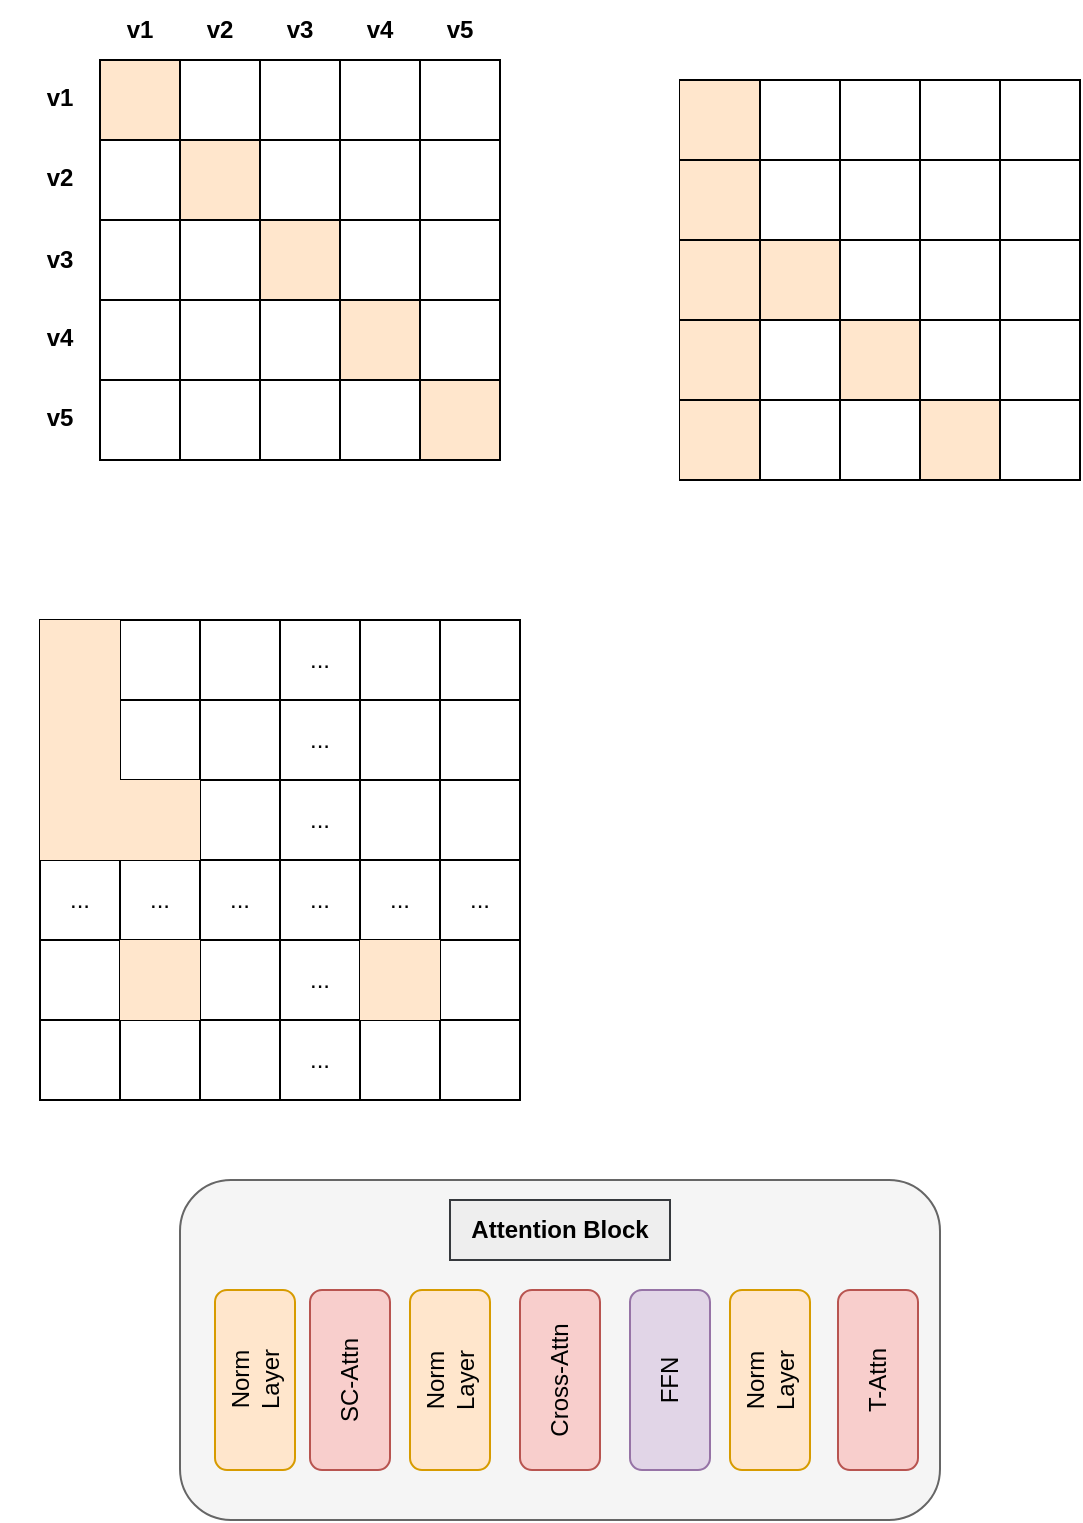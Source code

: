 <mxfile version="21.5.1" type="github">
  <diagram name="第 1 页" id="f-01IgNtScXEDmYA4fdB">
    <mxGraphModel dx="658" dy="359" grid="1" gridSize="10" guides="1" tooltips="1" connect="1" arrows="1" fold="1" page="1" pageScale="1" pageWidth="827" pageHeight="1169" math="0" shadow="0">
      <root>
        <mxCell id="0" />
        <mxCell id="1" parent="0" />
        <mxCell id="S-hVBt0b8yvFd-pwDOw3-2" value="" style="shape=table;startSize=0;container=1;collapsible=0;childLayout=tableLayout;" parent="1" vertex="1">
          <mxGeometry x="70" y="110" width="200" height="200" as="geometry" />
        </mxCell>
        <mxCell id="S-hVBt0b8yvFd-pwDOw3-3" value="" style="shape=tableRow;horizontal=0;startSize=0;swimlaneHead=0;swimlaneBody=0;strokeColor=inherit;top=0;left=0;bottom=0;right=0;collapsible=0;dropTarget=0;fillColor=none;points=[[0,0.5],[1,0.5]];portConstraint=eastwest;" parent="S-hVBt0b8yvFd-pwDOw3-2" vertex="1">
          <mxGeometry width="200" height="40" as="geometry" />
        </mxCell>
        <mxCell id="S-hVBt0b8yvFd-pwDOw3-4" value="" style="shape=partialRectangle;html=1;whiteSpace=wrap;connectable=0;strokeColor=#d79b00;overflow=hidden;fillColor=#ffe6cc;top=0;left=0;bottom=0;right=0;pointerEvents=1;" parent="S-hVBt0b8yvFd-pwDOw3-3" vertex="1">
          <mxGeometry width="40" height="40" as="geometry">
            <mxRectangle width="40" height="40" as="alternateBounds" />
          </mxGeometry>
        </mxCell>
        <mxCell id="S-hVBt0b8yvFd-pwDOw3-5" value="" style="shape=partialRectangle;html=1;whiteSpace=wrap;connectable=0;strokeColor=inherit;overflow=hidden;fillColor=none;top=0;left=0;bottom=0;right=0;pointerEvents=1;" parent="S-hVBt0b8yvFd-pwDOw3-3" vertex="1">
          <mxGeometry x="40" width="40" height="40" as="geometry">
            <mxRectangle width="40" height="40" as="alternateBounds" />
          </mxGeometry>
        </mxCell>
        <mxCell id="S-hVBt0b8yvFd-pwDOw3-6" value="" style="shape=partialRectangle;html=1;whiteSpace=wrap;connectable=0;strokeColor=inherit;overflow=hidden;fillColor=none;top=0;left=0;bottom=0;right=0;pointerEvents=1;" parent="S-hVBt0b8yvFd-pwDOw3-3" vertex="1">
          <mxGeometry x="80" width="40" height="40" as="geometry">
            <mxRectangle width="40" height="40" as="alternateBounds" />
          </mxGeometry>
        </mxCell>
        <mxCell id="S-hVBt0b8yvFd-pwDOw3-7" value="" style="shape=partialRectangle;html=1;whiteSpace=wrap;connectable=0;strokeColor=inherit;overflow=hidden;fillColor=none;top=0;left=0;bottom=0;right=0;pointerEvents=1;" parent="S-hVBt0b8yvFd-pwDOw3-3" vertex="1">
          <mxGeometry x="120" width="40" height="40" as="geometry">
            <mxRectangle width="40" height="40" as="alternateBounds" />
          </mxGeometry>
        </mxCell>
        <mxCell id="S-hVBt0b8yvFd-pwDOw3-8" value="" style="shape=partialRectangle;html=1;whiteSpace=wrap;connectable=0;strokeColor=inherit;overflow=hidden;fillColor=none;top=0;left=0;bottom=0;right=0;pointerEvents=1;" parent="S-hVBt0b8yvFd-pwDOw3-3" vertex="1">
          <mxGeometry x="160" width="40" height="40" as="geometry">
            <mxRectangle width="40" height="40" as="alternateBounds" />
          </mxGeometry>
        </mxCell>
        <mxCell id="S-hVBt0b8yvFd-pwDOw3-9" value="" style="shape=tableRow;horizontal=0;startSize=0;swimlaneHead=0;swimlaneBody=0;strokeColor=inherit;top=0;left=0;bottom=0;right=0;collapsible=0;dropTarget=0;fillColor=none;points=[[0,0.5],[1,0.5]];portConstraint=eastwest;" parent="S-hVBt0b8yvFd-pwDOw3-2" vertex="1">
          <mxGeometry y="40" width="200" height="40" as="geometry" />
        </mxCell>
        <mxCell id="S-hVBt0b8yvFd-pwDOw3-10" value="" style="shape=partialRectangle;html=1;whiteSpace=wrap;connectable=0;strokeColor=inherit;overflow=hidden;fillColor=none;top=0;left=0;bottom=0;right=0;pointerEvents=1;" parent="S-hVBt0b8yvFd-pwDOw3-9" vertex="1">
          <mxGeometry width="40" height="40" as="geometry">
            <mxRectangle width="40" height="40" as="alternateBounds" />
          </mxGeometry>
        </mxCell>
        <mxCell id="S-hVBt0b8yvFd-pwDOw3-11" value="" style="shape=partialRectangle;html=1;whiteSpace=wrap;connectable=0;strokeColor=#d79b00;overflow=hidden;fillColor=#ffe6cc;top=0;left=0;bottom=0;right=0;pointerEvents=1;" parent="S-hVBt0b8yvFd-pwDOw3-9" vertex="1">
          <mxGeometry x="40" width="40" height="40" as="geometry">
            <mxRectangle width="40" height="40" as="alternateBounds" />
          </mxGeometry>
        </mxCell>
        <mxCell id="S-hVBt0b8yvFd-pwDOw3-12" value="" style="shape=partialRectangle;html=1;whiteSpace=wrap;connectable=0;strokeColor=inherit;overflow=hidden;fillColor=none;top=0;left=0;bottom=0;right=0;pointerEvents=1;" parent="S-hVBt0b8yvFd-pwDOw3-9" vertex="1">
          <mxGeometry x="80" width="40" height="40" as="geometry">
            <mxRectangle width="40" height="40" as="alternateBounds" />
          </mxGeometry>
        </mxCell>
        <mxCell id="S-hVBt0b8yvFd-pwDOw3-13" value="" style="shape=partialRectangle;html=1;whiteSpace=wrap;connectable=0;strokeColor=inherit;overflow=hidden;fillColor=none;top=0;left=0;bottom=0;right=0;pointerEvents=1;" parent="S-hVBt0b8yvFd-pwDOw3-9" vertex="1">
          <mxGeometry x="120" width="40" height="40" as="geometry">
            <mxRectangle width="40" height="40" as="alternateBounds" />
          </mxGeometry>
        </mxCell>
        <mxCell id="S-hVBt0b8yvFd-pwDOw3-14" value="" style="shape=partialRectangle;html=1;whiteSpace=wrap;connectable=0;strokeColor=inherit;overflow=hidden;fillColor=none;top=0;left=0;bottom=0;right=0;pointerEvents=1;" parent="S-hVBt0b8yvFd-pwDOw3-9" vertex="1">
          <mxGeometry x="160" width="40" height="40" as="geometry">
            <mxRectangle width="40" height="40" as="alternateBounds" />
          </mxGeometry>
        </mxCell>
        <mxCell id="S-hVBt0b8yvFd-pwDOw3-15" value="" style="shape=tableRow;horizontal=0;startSize=0;swimlaneHead=0;swimlaneBody=0;strokeColor=inherit;top=0;left=0;bottom=0;right=0;collapsible=0;dropTarget=0;fillColor=none;points=[[0,0.5],[1,0.5]];portConstraint=eastwest;" parent="S-hVBt0b8yvFd-pwDOw3-2" vertex="1">
          <mxGeometry y="80" width="200" height="40" as="geometry" />
        </mxCell>
        <mxCell id="S-hVBt0b8yvFd-pwDOw3-16" value="" style="shape=partialRectangle;html=1;whiteSpace=wrap;connectable=0;strokeColor=inherit;overflow=hidden;fillColor=none;top=0;left=0;bottom=0;right=0;pointerEvents=1;" parent="S-hVBt0b8yvFd-pwDOw3-15" vertex="1">
          <mxGeometry width="40" height="40" as="geometry">
            <mxRectangle width="40" height="40" as="alternateBounds" />
          </mxGeometry>
        </mxCell>
        <mxCell id="S-hVBt0b8yvFd-pwDOw3-17" value="" style="shape=partialRectangle;html=1;whiteSpace=wrap;connectable=0;strokeColor=inherit;overflow=hidden;fillColor=none;top=0;left=0;bottom=0;right=0;pointerEvents=1;" parent="S-hVBt0b8yvFd-pwDOw3-15" vertex="1">
          <mxGeometry x="40" width="40" height="40" as="geometry">
            <mxRectangle width="40" height="40" as="alternateBounds" />
          </mxGeometry>
        </mxCell>
        <mxCell id="S-hVBt0b8yvFd-pwDOw3-18" value="" style="shape=partialRectangle;html=1;whiteSpace=wrap;connectable=0;strokeColor=default;overflow=hidden;fillColor=#ffe6cc;top=0;left=0;bottom=0;right=0;pointerEvents=1;" parent="S-hVBt0b8yvFd-pwDOw3-15" vertex="1">
          <mxGeometry x="80" width="40" height="40" as="geometry">
            <mxRectangle width="40" height="40" as="alternateBounds" />
          </mxGeometry>
        </mxCell>
        <mxCell id="S-hVBt0b8yvFd-pwDOw3-19" value="" style="shape=partialRectangle;html=1;whiteSpace=wrap;connectable=0;strokeColor=inherit;overflow=hidden;fillColor=none;top=0;left=0;bottom=0;right=0;pointerEvents=1;" parent="S-hVBt0b8yvFd-pwDOw3-15" vertex="1">
          <mxGeometry x="120" width="40" height="40" as="geometry">
            <mxRectangle width="40" height="40" as="alternateBounds" />
          </mxGeometry>
        </mxCell>
        <mxCell id="S-hVBt0b8yvFd-pwDOw3-20" value="" style="shape=partialRectangle;html=1;whiteSpace=wrap;connectable=0;strokeColor=inherit;overflow=hidden;fillColor=none;top=0;left=0;bottom=0;right=0;pointerEvents=1;" parent="S-hVBt0b8yvFd-pwDOw3-15" vertex="1">
          <mxGeometry x="160" width="40" height="40" as="geometry">
            <mxRectangle width="40" height="40" as="alternateBounds" />
          </mxGeometry>
        </mxCell>
        <mxCell id="S-hVBt0b8yvFd-pwDOw3-21" value="" style="shape=tableRow;horizontal=0;startSize=0;swimlaneHead=0;swimlaneBody=0;strokeColor=inherit;top=0;left=0;bottom=0;right=0;collapsible=0;dropTarget=0;fillColor=none;points=[[0,0.5],[1,0.5]];portConstraint=eastwest;" parent="S-hVBt0b8yvFd-pwDOw3-2" vertex="1">
          <mxGeometry y="120" width="200" height="40" as="geometry" />
        </mxCell>
        <mxCell id="S-hVBt0b8yvFd-pwDOw3-22" value="" style="shape=partialRectangle;html=1;whiteSpace=wrap;connectable=0;strokeColor=inherit;overflow=hidden;fillColor=none;top=0;left=0;bottom=0;right=0;pointerEvents=1;" parent="S-hVBt0b8yvFd-pwDOw3-21" vertex="1">
          <mxGeometry width="40" height="40" as="geometry">
            <mxRectangle width="40" height="40" as="alternateBounds" />
          </mxGeometry>
        </mxCell>
        <mxCell id="S-hVBt0b8yvFd-pwDOw3-23" value="" style="shape=partialRectangle;html=1;whiteSpace=wrap;connectable=0;strokeColor=inherit;overflow=hidden;fillColor=none;top=0;left=0;bottom=0;right=0;pointerEvents=1;" parent="S-hVBt0b8yvFd-pwDOw3-21" vertex="1">
          <mxGeometry x="40" width="40" height="40" as="geometry">
            <mxRectangle width="40" height="40" as="alternateBounds" />
          </mxGeometry>
        </mxCell>
        <mxCell id="S-hVBt0b8yvFd-pwDOw3-24" value="" style="shape=partialRectangle;html=1;whiteSpace=wrap;connectable=0;strokeColor=inherit;overflow=hidden;fillColor=none;top=0;left=0;bottom=0;right=0;pointerEvents=1;" parent="S-hVBt0b8yvFd-pwDOw3-21" vertex="1">
          <mxGeometry x="80" width="40" height="40" as="geometry">
            <mxRectangle width="40" height="40" as="alternateBounds" />
          </mxGeometry>
        </mxCell>
        <mxCell id="S-hVBt0b8yvFd-pwDOw3-25" value="" style="shape=partialRectangle;html=1;whiteSpace=wrap;connectable=0;strokeColor=#d79b00;overflow=hidden;fillColor=#ffe6cc;top=0;left=0;bottom=0;right=0;pointerEvents=1;" parent="S-hVBt0b8yvFd-pwDOw3-21" vertex="1">
          <mxGeometry x="120" width="40" height="40" as="geometry">
            <mxRectangle width="40" height="40" as="alternateBounds" />
          </mxGeometry>
        </mxCell>
        <mxCell id="S-hVBt0b8yvFd-pwDOw3-26" value="" style="shape=partialRectangle;html=1;whiteSpace=wrap;connectable=0;strokeColor=inherit;overflow=hidden;fillColor=none;top=0;left=0;bottom=0;right=0;pointerEvents=1;" parent="S-hVBt0b8yvFd-pwDOw3-21" vertex="1">
          <mxGeometry x="160" width="40" height="40" as="geometry">
            <mxRectangle width="40" height="40" as="alternateBounds" />
          </mxGeometry>
        </mxCell>
        <mxCell id="S-hVBt0b8yvFd-pwDOw3-27" value="" style="shape=tableRow;horizontal=0;startSize=0;swimlaneHead=0;swimlaneBody=0;strokeColor=inherit;top=0;left=0;bottom=0;right=0;collapsible=0;dropTarget=0;fillColor=none;points=[[0,0.5],[1,0.5]];portConstraint=eastwest;" parent="S-hVBt0b8yvFd-pwDOw3-2" vertex="1">
          <mxGeometry y="160" width="200" height="40" as="geometry" />
        </mxCell>
        <mxCell id="S-hVBt0b8yvFd-pwDOw3-28" value="" style="shape=partialRectangle;html=1;whiteSpace=wrap;connectable=0;strokeColor=inherit;overflow=hidden;fillColor=none;top=0;left=0;bottom=0;right=0;pointerEvents=1;" parent="S-hVBt0b8yvFd-pwDOw3-27" vertex="1">
          <mxGeometry width="40" height="40" as="geometry">
            <mxRectangle width="40" height="40" as="alternateBounds" />
          </mxGeometry>
        </mxCell>
        <mxCell id="S-hVBt0b8yvFd-pwDOw3-29" value="" style="shape=partialRectangle;html=1;whiteSpace=wrap;connectable=0;strokeColor=inherit;overflow=hidden;fillColor=none;top=0;left=0;bottom=0;right=0;pointerEvents=1;" parent="S-hVBt0b8yvFd-pwDOw3-27" vertex="1">
          <mxGeometry x="40" width="40" height="40" as="geometry">
            <mxRectangle width="40" height="40" as="alternateBounds" />
          </mxGeometry>
        </mxCell>
        <mxCell id="S-hVBt0b8yvFd-pwDOw3-30" value="" style="shape=partialRectangle;html=1;whiteSpace=wrap;connectable=0;strokeColor=inherit;overflow=hidden;fillColor=none;top=0;left=0;bottom=0;right=0;pointerEvents=1;" parent="S-hVBt0b8yvFd-pwDOw3-27" vertex="1">
          <mxGeometry x="80" width="40" height="40" as="geometry">
            <mxRectangle width="40" height="40" as="alternateBounds" />
          </mxGeometry>
        </mxCell>
        <mxCell id="S-hVBt0b8yvFd-pwDOw3-31" value="" style="shape=partialRectangle;html=1;whiteSpace=wrap;connectable=0;strokeColor=inherit;overflow=hidden;fillColor=none;top=0;left=0;bottom=0;right=0;pointerEvents=1;" parent="S-hVBt0b8yvFd-pwDOw3-27" vertex="1">
          <mxGeometry x="120" width="40" height="40" as="geometry">
            <mxRectangle width="40" height="40" as="alternateBounds" />
          </mxGeometry>
        </mxCell>
        <mxCell id="S-hVBt0b8yvFd-pwDOw3-32" value="" style="shape=partialRectangle;html=1;whiteSpace=wrap;connectable=0;strokeColor=#d79b00;overflow=hidden;fillColor=#ffe6cc;top=0;left=0;bottom=0;right=0;pointerEvents=1;" parent="S-hVBt0b8yvFd-pwDOw3-27" vertex="1">
          <mxGeometry x="160" width="40" height="40" as="geometry">
            <mxRectangle width="40" height="40" as="alternateBounds" />
          </mxGeometry>
        </mxCell>
        <mxCell id="S-hVBt0b8yvFd-pwDOw3-65" value="" style="shape=table;startSize=0;container=1;collapsible=0;childLayout=tableLayout;" parent="1" vertex="1">
          <mxGeometry x="360" y="120" width="200" height="200" as="geometry" />
        </mxCell>
        <mxCell id="S-hVBt0b8yvFd-pwDOw3-66" value="" style="shape=tableRow;horizontal=0;startSize=0;swimlaneHead=0;swimlaneBody=0;strokeColor=inherit;top=0;left=0;bottom=0;right=0;collapsible=0;dropTarget=0;fillColor=none;points=[[0,0.5],[1,0.5]];portConstraint=eastwest;" parent="S-hVBt0b8yvFd-pwDOw3-65" vertex="1">
          <mxGeometry width="200" height="40" as="geometry" />
        </mxCell>
        <mxCell id="S-hVBt0b8yvFd-pwDOw3-67" value="" style="shape=partialRectangle;html=1;whiteSpace=wrap;connectable=0;overflow=hidden;top=0;left=0;bottom=0;right=0;pointerEvents=1;strokeColor=inherit;fillColor=#ffe6cc;" parent="S-hVBt0b8yvFd-pwDOw3-66" vertex="1">
          <mxGeometry width="40" height="40" as="geometry">
            <mxRectangle width="40" height="40" as="alternateBounds" />
          </mxGeometry>
        </mxCell>
        <mxCell id="S-hVBt0b8yvFd-pwDOw3-68" value="" style="shape=partialRectangle;html=1;whiteSpace=wrap;connectable=0;strokeColor=inherit;overflow=hidden;fillColor=none;top=0;left=0;bottom=0;right=0;pointerEvents=1;" parent="S-hVBt0b8yvFd-pwDOw3-66" vertex="1">
          <mxGeometry x="40" width="40" height="40" as="geometry">
            <mxRectangle width="40" height="40" as="alternateBounds" />
          </mxGeometry>
        </mxCell>
        <mxCell id="S-hVBt0b8yvFd-pwDOw3-69" value="" style="shape=partialRectangle;html=1;whiteSpace=wrap;connectable=0;strokeColor=inherit;overflow=hidden;fillColor=none;top=0;left=0;bottom=0;right=0;pointerEvents=1;" parent="S-hVBt0b8yvFd-pwDOw3-66" vertex="1">
          <mxGeometry x="80" width="40" height="40" as="geometry">
            <mxRectangle width="40" height="40" as="alternateBounds" />
          </mxGeometry>
        </mxCell>
        <mxCell id="S-hVBt0b8yvFd-pwDOw3-70" value="" style="shape=partialRectangle;html=1;whiteSpace=wrap;connectable=0;strokeColor=inherit;overflow=hidden;fillColor=none;top=0;left=0;bottom=0;right=0;pointerEvents=1;" parent="S-hVBt0b8yvFd-pwDOw3-66" vertex="1">
          <mxGeometry x="120" width="40" height="40" as="geometry">
            <mxRectangle width="40" height="40" as="alternateBounds" />
          </mxGeometry>
        </mxCell>
        <mxCell id="S-hVBt0b8yvFd-pwDOw3-71" value="" style="shape=partialRectangle;html=1;whiteSpace=wrap;connectable=0;strokeColor=inherit;overflow=hidden;fillColor=none;top=0;left=0;bottom=0;right=0;pointerEvents=1;" parent="S-hVBt0b8yvFd-pwDOw3-66" vertex="1">
          <mxGeometry x="160" width="40" height="40" as="geometry">
            <mxRectangle width="40" height="40" as="alternateBounds" />
          </mxGeometry>
        </mxCell>
        <mxCell id="S-hVBt0b8yvFd-pwDOw3-72" value="" style="shape=tableRow;horizontal=0;startSize=0;swimlaneHead=0;swimlaneBody=0;strokeColor=inherit;top=0;left=0;bottom=0;right=0;collapsible=0;dropTarget=0;fillColor=none;points=[[0,0.5],[1,0.5]];portConstraint=eastwest;" parent="S-hVBt0b8yvFd-pwDOw3-65" vertex="1">
          <mxGeometry y="40" width="200" height="40" as="geometry" />
        </mxCell>
        <mxCell id="S-hVBt0b8yvFd-pwDOw3-73" value="" style="shape=partialRectangle;html=1;whiteSpace=wrap;connectable=0;strokeColor=inherit;overflow=hidden;fillColor=#ffe6cc;top=0;left=0;bottom=0;right=0;pointerEvents=1;" parent="S-hVBt0b8yvFd-pwDOw3-72" vertex="1">
          <mxGeometry width="40" height="40" as="geometry">
            <mxRectangle width="40" height="40" as="alternateBounds" />
          </mxGeometry>
        </mxCell>
        <mxCell id="S-hVBt0b8yvFd-pwDOw3-74" value="" style="shape=partialRectangle;html=1;whiteSpace=wrap;connectable=0;strokeColor=#d79b00;overflow=hidden;fillColor=none;top=0;left=0;bottom=0;right=0;pointerEvents=1;" parent="S-hVBt0b8yvFd-pwDOw3-72" vertex="1">
          <mxGeometry x="40" width="40" height="40" as="geometry">
            <mxRectangle width="40" height="40" as="alternateBounds" />
          </mxGeometry>
        </mxCell>
        <mxCell id="S-hVBt0b8yvFd-pwDOw3-75" value="" style="shape=partialRectangle;html=1;whiteSpace=wrap;connectable=0;strokeColor=inherit;overflow=hidden;fillColor=none;top=0;left=0;bottom=0;right=0;pointerEvents=1;" parent="S-hVBt0b8yvFd-pwDOw3-72" vertex="1">
          <mxGeometry x="80" width="40" height="40" as="geometry">
            <mxRectangle width="40" height="40" as="alternateBounds" />
          </mxGeometry>
        </mxCell>
        <mxCell id="S-hVBt0b8yvFd-pwDOw3-76" value="" style="shape=partialRectangle;html=1;whiteSpace=wrap;connectable=0;strokeColor=inherit;overflow=hidden;fillColor=none;top=0;left=0;bottom=0;right=0;pointerEvents=1;" parent="S-hVBt0b8yvFd-pwDOw3-72" vertex="1">
          <mxGeometry x="120" width="40" height="40" as="geometry">
            <mxRectangle width="40" height="40" as="alternateBounds" />
          </mxGeometry>
        </mxCell>
        <mxCell id="S-hVBt0b8yvFd-pwDOw3-77" value="" style="shape=partialRectangle;html=1;whiteSpace=wrap;connectable=0;strokeColor=inherit;overflow=hidden;fillColor=none;top=0;left=0;bottom=0;right=0;pointerEvents=1;" parent="S-hVBt0b8yvFd-pwDOw3-72" vertex="1">
          <mxGeometry x="160" width="40" height="40" as="geometry">
            <mxRectangle width="40" height="40" as="alternateBounds" />
          </mxGeometry>
        </mxCell>
        <mxCell id="S-hVBt0b8yvFd-pwDOw3-78" value="" style="shape=tableRow;horizontal=0;startSize=0;swimlaneHead=0;swimlaneBody=0;strokeColor=inherit;top=0;left=0;bottom=0;right=0;collapsible=0;dropTarget=0;fillColor=none;points=[[0,0.5],[1,0.5]];portConstraint=eastwest;" parent="S-hVBt0b8yvFd-pwDOw3-65" vertex="1">
          <mxGeometry y="80" width="200" height="40" as="geometry" />
        </mxCell>
        <mxCell id="S-hVBt0b8yvFd-pwDOw3-79" value="" style="shape=partialRectangle;html=1;whiteSpace=wrap;connectable=0;strokeColor=#d79b00;overflow=hidden;fillColor=#ffe6cc;top=0;left=0;bottom=0;right=0;pointerEvents=1;" parent="S-hVBt0b8yvFd-pwDOw3-78" vertex="1">
          <mxGeometry width="40" height="40" as="geometry">
            <mxRectangle width="40" height="40" as="alternateBounds" />
          </mxGeometry>
        </mxCell>
        <mxCell id="S-hVBt0b8yvFd-pwDOw3-80" value="" style="shape=partialRectangle;html=1;whiteSpace=wrap;connectable=0;strokeColor=#d79b00;overflow=hidden;fillColor=#ffe6cc;top=0;left=0;bottom=0;right=0;pointerEvents=1;" parent="S-hVBt0b8yvFd-pwDOw3-78" vertex="1">
          <mxGeometry x="40" width="40" height="40" as="geometry">
            <mxRectangle width="40" height="40" as="alternateBounds" />
          </mxGeometry>
        </mxCell>
        <mxCell id="S-hVBt0b8yvFd-pwDOw3-81" value="" style="shape=partialRectangle;html=1;whiteSpace=wrap;connectable=0;strokeColor=default;overflow=hidden;fillColor=none;top=0;left=0;bottom=0;right=0;pointerEvents=1;" parent="S-hVBt0b8yvFd-pwDOw3-78" vertex="1">
          <mxGeometry x="80" width="40" height="40" as="geometry">
            <mxRectangle width="40" height="40" as="alternateBounds" />
          </mxGeometry>
        </mxCell>
        <mxCell id="S-hVBt0b8yvFd-pwDOw3-82" value="" style="shape=partialRectangle;html=1;whiteSpace=wrap;connectable=0;strokeColor=inherit;overflow=hidden;fillColor=none;top=0;left=0;bottom=0;right=0;pointerEvents=1;" parent="S-hVBt0b8yvFd-pwDOw3-78" vertex="1">
          <mxGeometry x="120" width="40" height="40" as="geometry">
            <mxRectangle width="40" height="40" as="alternateBounds" />
          </mxGeometry>
        </mxCell>
        <mxCell id="S-hVBt0b8yvFd-pwDOw3-83" value="" style="shape=partialRectangle;html=1;whiteSpace=wrap;connectable=0;strokeColor=inherit;overflow=hidden;fillColor=none;top=0;left=0;bottom=0;right=0;pointerEvents=1;" parent="S-hVBt0b8yvFd-pwDOw3-78" vertex="1">
          <mxGeometry x="160" width="40" height="40" as="geometry">
            <mxRectangle width="40" height="40" as="alternateBounds" />
          </mxGeometry>
        </mxCell>
        <mxCell id="S-hVBt0b8yvFd-pwDOw3-84" value="" style="shape=tableRow;horizontal=0;startSize=0;swimlaneHead=0;swimlaneBody=0;strokeColor=inherit;top=0;left=0;bottom=0;right=0;collapsible=0;dropTarget=0;fillColor=none;points=[[0,0.5],[1,0.5]];portConstraint=eastwest;" parent="S-hVBt0b8yvFd-pwDOw3-65" vertex="1">
          <mxGeometry y="120" width="200" height="40" as="geometry" />
        </mxCell>
        <mxCell id="S-hVBt0b8yvFd-pwDOw3-85" value="" style="shape=partialRectangle;html=1;whiteSpace=wrap;connectable=0;strokeColor=#d79b00;overflow=hidden;fillColor=#ffe6cc;top=0;left=0;bottom=0;right=0;pointerEvents=1;" parent="S-hVBt0b8yvFd-pwDOw3-84" vertex="1">
          <mxGeometry width="40" height="40" as="geometry">
            <mxRectangle width="40" height="40" as="alternateBounds" />
          </mxGeometry>
        </mxCell>
        <mxCell id="S-hVBt0b8yvFd-pwDOw3-86" value="" style="shape=partialRectangle;html=1;whiteSpace=wrap;connectable=0;strokeColor=inherit;overflow=hidden;fillColor=none;top=0;left=0;bottom=0;right=0;pointerEvents=1;" parent="S-hVBt0b8yvFd-pwDOw3-84" vertex="1">
          <mxGeometry x="40" width="40" height="40" as="geometry">
            <mxRectangle width="40" height="40" as="alternateBounds" />
          </mxGeometry>
        </mxCell>
        <mxCell id="S-hVBt0b8yvFd-pwDOw3-87" value="" style="shape=partialRectangle;html=1;whiteSpace=wrap;connectable=0;strokeColor=#d79b00;overflow=hidden;fillColor=#ffe6cc;top=0;left=0;bottom=0;right=0;pointerEvents=1;" parent="S-hVBt0b8yvFd-pwDOw3-84" vertex="1">
          <mxGeometry x="80" width="40" height="40" as="geometry">
            <mxRectangle width="40" height="40" as="alternateBounds" />
          </mxGeometry>
        </mxCell>
        <mxCell id="S-hVBt0b8yvFd-pwDOw3-88" value="" style="shape=partialRectangle;html=1;whiteSpace=wrap;connectable=0;strokeColor=#d79b00;overflow=hidden;fillColor=none;top=0;left=0;bottom=0;right=0;pointerEvents=1;" parent="S-hVBt0b8yvFd-pwDOw3-84" vertex="1">
          <mxGeometry x="120" width="40" height="40" as="geometry">
            <mxRectangle width="40" height="40" as="alternateBounds" />
          </mxGeometry>
        </mxCell>
        <mxCell id="S-hVBt0b8yvFd-pwDOw3-89" value="" style="shape=partialRectangle;html=1;whiteSpace=wrap;connectable=0;strokeColor=inherit;overflow=hidden;fillColor=none;top=0;left=0;bottom=0;right=0;pointerEvents=1;" parent="S-hVBt0b8yvFd-pwDOw3-84" vertex="1">
          <mxGeometry x="160" width="40" height="40" as="geometry">
            <mxRectangle width="40" height="40" as="alternateBounds" />
          </mxGeometry>
        </mxCell>
        <mxCell id="S-hVBt0b8yvFd-pwDOw3-90" value="" style="shape=tableRow;horizontal=0;startSize=0;swimlaneHead=0;swimlaneBody=0;strokeColor=inherit;top=0;left=0;bottom=0;right=0;collapsible=0;dropTarget=0;fillColor=none;points=[[0,0.5],[1,0.5]];portConstraint=eastwest;" parent="S-hVBt0b8yvFd-pwDOw3-65" vertex="1">
          <mxGeometry y="160" width="200" height="40" as="geometry" />
        </mxCell>
        <mxCell id="S-hVBt0b8yvFd-pwDOw3-91" value="" style="shape=partialRectangle;html=1;whiteSpace=wrap;connectable=0;strokeColor=#d79b00;overflow=hidden;fillColor=#ffe6cc;top=0;left=0;bottom=0;right=0;pointerEvents=1;" parent="S-hVBt0b8yvFd-pwDOw3-90" vertex="1">
          <mxGeometry width="40" height="40" as="geometry">
            <mxRectangle width="40" height="40" as="alternateBounds" />
          </mxGeometry>
        </mxCell>
        <mxCell id="S-hVBt0b8yvFd-pwDOw3-92" value="" style="shape=partialRectangle;html=1;whiteSpace=wrap;connectable=0;strokeColor=inherit;overflow=hidden;fillColor=none;top=0;left=0;bottom=0;right=0;pointerEvents=1;" parent="S-hVBt0b8yvFd-pwDOw3-90" vertex="1">
          <mxGeometry x="40" width="40" height="40" as="geometry">
            <mxRectangle width="40" height="40" as="alternateBounds" />
          </mxGeometry>
        </mxCell>
        <mxCell id="S-hVBt0b8yvFd-pwDOw3-93" value="" style="shape=partialRectangle;html=1;whiteSpace=wrap;connectable=0;strokeColor=inherit;overflow=hidden;fillColor=none;top=0;left=0;bottom=0;right=0;pointerEvents=1;" parent="S-hVBt0b8yvFd-pwDOw3-90" vertex="1">
          <mxGeometry x="80" width="40" height="40" as="geometry">
            <mxRectangle width="40" height="40" as="alternateBounds" />
          </mxGeometry>
        </mxCell>
        <mxCell id="S-hVBt0b8yvFd-pwDOw3-94" value="" style="shape=partialRectangle;html=1;whiteSpace=wrap;connectable=0;strokeColor=#d79b00;overflow=hidden;fillColor=#ffe6cc;top=0;left=0;bottom=0;right=0;pointerEvents=1;" parent="S-hVBt0b8yvFd-pwDOw3-90" vertex="1">
          <mxGeometry x="120" width="40" height="40" as="geometry">
            <mxRectangle width="40" height="40" as="alternateBounds" />
          </mxGeometry>
        </mxCell>
        <mxCell id="S-hVBt0b8yvFd-pwDOw3-95" value="" style="shape=partialRectangle;html=1;whiteSpace=wrap;connectable=0;strokeColor=default;overflow=hidden;fillColor=none;top=0;left=0;bottom=0;right=0;pointerEvents=1;" parent="S-hVBt0b8yvFd-pwDOw3-90" vertex="1">
          <mxGeometry x="160" width="40" height="40" as="geometry">
            <mxRectangle width="40" height="40" as="alternateBounds" />
          </mxGeometry>
        </mxCell>
        <mxCell id="S-hVBt0b8yvFd-pwDOw3-96" value="" style="endArrow=none;html=1;rounded=0;exitX=0.001;exitY=-0.107;exitDx=0;exitDy=0;exitPerimeter=0;entryX=0.201;entryY=-0.001;entryDx=0;entryDy=0;entryPerimeter=0;" parent="1" target="S-hVBt0b8yvFd-pwDOw3-72" edge="1">
          <mxGeometry width="50" height="50" relative="1" as="geometry">
            <mxPoint x="360" y="160" as="sourcePoint" />
            <mxPoint x="402.0" y="162.08" as="targetPoint" />
          </mxGeometry>
        </mxCell>
        <mxCell id="S-hVBt0b8yvFd-pwDOw3-97" value="" style="endArrow=none;html=1;rounded=0;exitX=0.001;exitY=-0.107;exitDx=0;exitDy=0;exitPerimeter=0;entryX=0.201;entryY=-0.001;entryDx=0;entryDy=0;entryPerimeter=0;" parent="1" edge="1">
          <mxGeometry width="50" height="50" relative="1" as="geometry">
            <mxPoint x="360" y="200" as="sourcePoint" />
            <mxPoint x="400" y="200" as="targetPoint" />
          </mxGeometry>
        </mxCell>
        <mxCell id="S-hVBt0b8yvFd-pwDOw3-98" value="" style="endArrow=none;html=1;rounded=0;exitX=0.001;exitY=-0.107;exitDx=0;exitDy=0;exitPerimeter=0;entryX=0.201;entryY=-0.001;entryDx=0;entryDy=0;entryPerimeter=0;" parent="1" edge="1">
          <mxGeometry width="50" height="50" relative="1" as="geometry">
            <mxPoint x="360" y="240" as="sourcePoint" />
            <mxPoint x="400" y="240" as="targetPoint" />
          </mxGeometry>
        </mxCell>
        <mxCell id="S-hVBt0b8yvFd-pwDOw3-99" value="" style="endArrow=none;html=1;rounded=0;exitX=0.001;exitY=-0.107;exitDx=0;exitDy=0;exitPerimeter=0;entryX=0.201;entryY=-0.001;entryDx=0;entryDy=0;entryPerimeter=0;" parent="1" edge="1">
          <mxGeometry width="50" height="50" relative="1" as="geometry">
            <mxPoint x="400" y="240" as="sourcePoint" />
            <mxPoint x="440" y="240" as="targetPoint" />
          </mxGeometry>
        </mxCell>
        <mxCell id="S-hVBt0b8yvFd-pwDOw3-100" value="" style="endArrow=none;html=1;rounded=0;exitX=0.001;exitY=-0.107;exitDx=0;exitDy=0;exitPerimeter=0;entryX=0.201;entryY=-0.001;entryDx=0;entryDy=0;entryPerimeter=0;" parent="1" edge="1">
          <mxGeometry width="50" height="50" relative="1" as="geometry">
            <mxPoint x="360" y="280" as="sourcePoint" />
            <mxPoint x="400" y="280" as="targetPoint" />
          </mxGeometry>
        </mxCell>
        <mxCell id="S-hVBt0b8yvFd-pwDOw3-101" value="" style="endArrow=none;html=1;rounded=0;exitX=0.001;exitY=-0.107;exitDx=0;exitDy=0;exitPerimeter=0;entryX=0.201;entryY=-0.001;entryDx=0;entryDy=0;entryPerimeter=0;" parent="1" edge="1">
          <mxGeometry width="50" height="50" relative="1" as="geometry">
            <mxPoint x="440" y="240" as="sourcePoint" />
            <mxPoint x="480" y="240" as="targetPoint" />
          </mxGeometry>
        </mxCell>
        <mxCell id="S-hVBt0b8yvFd-pwDOw3-102" value="" style="endArrow=none;html=1;rounded=0;exitX=0.001;exitY=-0.107;exitDx=0;exitDy=0;exitPerimeter=0;entryX=0.201;entryY=-0.001;entryDx=0;entryDy=0;entryPerimeter=0;" parent="1" edge="1">
          <mxGeometry width="50" height="50" relative="1" as="geometry">
            <mxPoint x="440" y="280" as="sourcePoint" />
            <mxPoint x="480" y="280" as="targetPoint" />
          </mxGeometry>
        </mxCell>
        <mxCell id="S-hVBt0b8yvFd-pwDOw3-103" value="" style="endArrow=none;html=1;rounded=0;exitX=0.001;exitY=-0.107;exitDx=0;exitDy=0;exitPerimeter=0;entryX=0.201;entryY=-0.001;entryDx=0;entryDy=0;entryPerimeter=0;" parent="1" edge="1">
          <mxGeometry width="50" height="50" relative="1" as="geometry">
            <mxPoint x="400" y="200" as="sourcePoint" />
            <mxPoint x="440" y="200" as="targetPoint" />
          </mxGeometry>
        </mxCell>
        <mxCell id="S-hVBt0b8yvFd-pwDOw3-104" value="" style="endArrow=none;html=1;rounded=0;exitX=0.001;exitY=-0.107;exitDx=0;exitDy=0;exitPerimeter=0;entryX=0.201;entryY=-0.001;entryDx=0;entryDy=0;entryPerimeter=0;" parent="1" edge="1">
          <mxGeometry width="50" height="50" relative="1" as="geometry">
            <mxPoint x="360" y="120" as="sourcePoint" />
            <mxPoint x="400" y="120" as="targetPoint" />
          </mxGeometry>
        </mxCell>
        <mxCell id="S-hVBt0b8yvFd-pwDOw3-105" value="" style="endArrow=none;html=1;rounded=0;exitX=0.001;exitY=-0.107;exitDx=0;exitDy=0;exitPerimeter=0;entryX=0.201;entryY=-0.001;entryDx=0;entryDy=0;entryPerimeter=0;" parent="1" edge="1">
          <mxGeometry width="50" height="50" relative="1" as="geometry">
            <mxPoint x="360" y="320" as="sourcePoint" />
            <mxPoint x="400" y="320" as="targetPoint" />
          </mxGeometry>
        </mxCell>
        <mxCell id="S-hVBt0b8yvFd-pwDOw3-106" value="" style="endArrow=none;html=1;rounded=0;exitX=0.001;exitY=-0.107;exitDx=0;exitDy=0;exitPerimeter=0;entryX=0.201;entryY=-0.001;entryDx=0;entryDy=0;entryPerimeter=0;" parent="1" edge="1">
          <mxGeometry width="50" height="50" relative="1" as="geometry">
            <mxPoint x="480" y="320" as="sourcePoint" />
            <mxPoint x="520" y="320" as="targetPoint" />
          </mxGeometry>
        </mxCell>
        <mxCell id="S-hVBt0b8yvFd-pwDOw3-107" value="" style="endArrow=none;html=1;rounded=0;exitX=0.001;exitY=-0.107;exitDx=0;exitDy=0;exitPerimeter=0;entryX=0.201;entryY=-0.001;entryDx=0;entryDy=0;entryPerimeter=0;" parent="1" edge="1">
          <mxGeometry width="50" height="50" relative="1" as="geometry">
            <mxPoint x="480" y="280" as="sourcePoint" />
            <mxPoint x="520" y="280" as="targetPoint" />
          </mxGeometry>
        </mxCell>
        <mxCell id="S-hVBt0b8yvFd-pwDOw3-108" value="" style="endArrow=none;html=1;rounded=0;exitX=0.001;exitY=-0.107;exitDx=0;exitDy=0;exitPerimeter=0;entryX=0.201;entryY=-0.001;entryDx=0;entryDy=0;entryPerimeter=0;" parent="1" edge="1">
          <mxGeometry width="50" height="50" relative="1" as="geometry">
            <mxPoint x="480" y="280" as="sourcePoint" />
            <mxPoint x="520" y="280" as="targetPoint" />
          </mxGeometry>
        </mxCell>
        <mxCell id="S-hVBt0b8yvFd-pwDOw3-109" value="" style="endArrow=none;html=1;rounded=0;entryX=0;entryY=0.997;entryDx=0;entryDy=0;entryPerimeter=0;" parent="1" edge="1">
          <mxGeometry width="50" height="50" relative="1" as="geometry">
            <mxPoint x="70" y="190" as="sourcePoint" />
            <mxPoint x="70" y="229.88" as="targetPoint" />
          </mxGeometry>
        </mxCell>
        <mxCell id="S-hVBt0b8yvFd-pwDOw3-110" value="" style="endArrow=none;html=1;rounded=0;entryX=0;entryY=0.997;entryDx=0;entryDy=0;entryPerimeter=0;" parent="1" edge="1">
          <mxGeometry width="50" height="50" relative="1" as="geometry">
            <mxPoint x="70" y="150" as="sourcePoint" />
            <mxPoint x="70" y="190" as="targetPoint" />
          </mxGeometry>
        </mxCell>
        <mxCell id="S-hVBt0b8yvFd-pwDOw3-111" value="" style="endArrow=none;html=1;rounded=0;entryX=0;entryY=0.997;entryDx=0;entryDy=0;entryPerimeter=0;" parent="1" edge="1">
          <mxGeometry width="50" height="50" relative="1" as="geometry">
            <mxPoint x="70" y="110" as="sourcePoint" />
            <mxPoint x="70" y="150" as="targetPoint" />
          </mxGeometry>
        </mxCell>
        <mxCell id="S-hVBt0b8yvFd-pwDOw3-112" value="" style="endArrow=none;html=1;rounded=0;entryX=0;entryY=0.997;entryDx=0;entryDy=0;entryPerimeter=0;" parent="1" edge="1">
          <mxGeometry width="50" height="50" relative="1" as="geometry">
            <mxPoint x="400" y="200" as="sourcePoint" />
            <mxPoint x="400" y="240" as="targetPoint" />
          </mxGeometry>
        </mxCell>
        <mxCell id="S-hVBt0b8yvFd-pwDOw3-114" value="" style="endArrow=none;html=1;rounded=0;entryX=0;entryY=0.997;entryDx=0;entryDy=0;entryPerimeter=0;" parent="1" edge="1">
          <mxGeometry width="50" height="50" relative="1" as="geometry">
            <mxPoint x="400" y="240" as="sourcePoint" />
            <mxPoint x="400" y="280" as="targetPoint" />
          </mxGeometry>
        </mxCell>
        <mxCell id="S-hVBt0b8yvFd-pwDOw3-115" value="" style="endArrow=none;html=1;rounded=0;entryX=0;entryY=0.997;entryDx=0;entryDy=0;entryPerimeter=0;" parent="1" edge="1">
          <mxGeometry width="50" height="50" relative="1" as="geometry">
            <mxPoint x="70" y="230" as="sourcePoint" />
            <mxPoint x="70" y="270" as="targetPoint" />
          </mxGeometry>
        </mxCell>
        <mxCell id="S-hVBt0b8yvFd-pwDOw3-116" value="" style="endArrow=none;html=1;rounded=0;entryX=0;entryY=0.997;entryDx=0;entryDy=0;entryPerimeter=0;" parent="1" edge="1">
          <mxGeometry width="50" height="50" relative="1" as="geometry">
            <mxPoint x="70" y="270" as="sourcePoint" />
            <mxPoint x="70" y="310" as="targetPoint" />
          </mxGeometry>
        </mxCell>
        <mxCell id="S-hVBt0b8yvFd-pwDOw3-117" value="" style="endArrow=none;html=1;rounded=0;entryX=0;entryY=0.997;entryDx=0;entryDy=0;entryPerimeter=0;" parent="1" edge="1">
          <mxGeometry width="50" height="50" relative="1" as="geometry">
            <mxPoint x="400" y="280" as="sourcePoint" />
            <mxPoint x="400" y="320" as="targetPoint" />
          </mxGeometry>
        </mxCell>
        <mxCell id="S-hVBt0b8yvFd-pwDOw3-118" value="" style="endArrow=none;html=1;rounded=0;entryX=0;entryY=0.997;entryDx=0;entryDy=0;entryPerimeter=0;" parent="1" edge="1">
          <mxGeometry width="50" height="50" relative="1" as="geometry">
            <mxPoint x="440" y="240" as="sourcePoint" />
            <mxPoint x="440" y="280" as="targetPoint" />
          </mxGeometry>
        </mxCell>
        <mxCell id="S-hVBt0b8yvFd-pwDOw3-119" value="" style="endArrow=none;html=1;rounded=0;entryX=0;entryY=0.997;entryDx=0;entryDy=0;entryPerimeter=0;" parent="1" edge="1">
          <mxGeometry width="50" height="50" relative="1" as="geometry">
            <mxPoint x="440" y="200" as="sourcePoint" />
            <mxPoint x="440" y="240" as="targetPoint" />
          </mxGeometry>
        </mxCell>
        <mxCell id="S-hVBt0b8yvFd-pwDOw3-120" value="" style="endArrow=none;html=1;rounded=0;entryX=0;entryY=0.997;entryDx=0;entryDy=0;entryPerimeter=0;" parent="1" edge="1">
          <mxGeometry width="50" height="50" relative="1" as="geometry">
            <mxPoint x="480" y="240" as="sourcePoint" />
            <mxPoint x="480" y="280" as="targetPoint" />
          </mxGeometry>
        </mxCell>
        <mxCell id="S-hVBt0b8yvFd-pwDOw3-121" value="" style="endArrow=none;html=1;rounded=0;entryX=0;entryY=0.997;entryDx=0;entryDy=0;entryPerimeter=0;" parent="1" edge="1">
          <mxGeometry width="50" height="50" relative="1" as="geometry">
            <mxPoint x="480" y="280" as="sourcePoint" />
            <mxPoint x="480" y="320" as="targetPoint" />
          </mxGeometry>
        </mxCell>
        <mxCell id="S-hVBt0b8yvFd-pwDOw3-122" value="" style="endArrow=none;html=1;rounded=0;entryX=0;entryY=0.997;entryDx=0;entryDy=0;entryPerimeter=0;" parent="1" edge="1">
          <mxGeometry width="50" height="50" relative="1" as="geometry">
            <mxPoint x="520" y="280" as="sourcePoint" />
            <mxPoint x="520" y="320" as="targetPoint" />
          </mxGeometry>
        </mxCell>
        <mxCell id="S-hVBt0b8yvFd-pwDOw3-123" value="" style="endArrow=none;html=1;rounded=0;entryX=0;entryY=0.997;entryDx=0;entryDy=0;entryPerimeter=0;" parent="1" edge="1">
          <mxGeometry width="50" height="50" relative="1" as="geometry">
            <mxPoint x="400" y="160" as="sourcePoint" />
            <mxPoint x="400" y="200" as="targetPoint" />
          </mxGeometry>
        </mxCell>
        <mxCell id="S-hVBt0b8yvFd-pwDOw3-124" value="" style="endArrow=none;html=1;rounded=0;entryX=0;entryY=0.997;entryDx=0;entryDy=0;entryPerimeter=0;" parent="1" edge="1">
          <mxGeometry width="50" height="50" relative="1" as="geometry">
            <mxPoint x="400" y="120" as="sourcePoint" />
            <mxPoint x="400" y="160" as="targetPoint" />
          </mxGeometry>
        </mxCell>
        <mxCell id="S-hVBt0b8yvFd-pwDOw3-125" value="" style="endArrow=none;html=1;rounded=0;entryX=0;entryY=0.997;entryDx=0;entryDy=0;entryPerimeter=0;" parent="1" edge="1">
          <mxGeometry width="50" height="50" relative="1" as="geometry">
            <mxPoint x="270" y="270" as="sourcePoint" />
            <mxPoint x="270" y="310" as="targetPoint" />
          </mxGeometry>
        </mxCell>
        <mxCell id="S-hVBt0b8yvFd-pwDOw3-126" value="" style="endArrow=none;html=1;rounded=0;entryX=0;entryY=0.997;entryDx=0;entryDy=0;entryPerimeter=0;" parent="1" edge="1">
          <mxGeometry width="50" height="50" relative="1" as="geometry">
            <mxPoint x="230" y="270" as="sourcePoint" />
            <mxPoint x="230" y="310" as="targetPoint" />
          </mxGeometry>
        </mxCell>
        <mxCell id="S-hVBt0b8yvFd-pwDOw3-127" value="" style="endArrow=none;html=1;rounded=0;entryX=0;entryY=0.997;entryDx=0;entryDy=0;entryPerimeter=0;" parent="1" edge="1">
          <mxGeometry width="50" height="50" relative="1" as="geometry">
            <mxPoint x="230" y="230" as="sourcePoint" />
            <mxPoint x="230" y="270" as="targetPoint" />
          </mxGeometry>
        </mxCell>
        <mxCell id="S-hVBt0b8yvFd-pwDOw3-128" value="" style="endArrow=none;html=1;rounded=0;entryX=0;entryY=0.997;entryDx=0;entryDy=0;entryPerimeter=0;" parent="1" edge="1">
          <mxGeometry width="50" height="50" relative="1" as="geometry">
            <mxPoint x="190" y="230" as="sourcePoint" />
            <mxPoint x="190" y="270" as="targetPoint" />
          </mxGeometry>
        </mxCell>
        <mxCell id="S-hVBt0b8yvFd-pwDOw3-129" value="" style="endArrow=none;html=1;rounded=0;entryX=0;entryY=0.997;entryDx=0;entryDy=0;entryPerimeter=0;" parent="1" edge="1">
          <mxGeometry width="50" height="50" relative="1" as="geometry">
            <mxPoint x="150" y="190" as="sourcePoint" />
            <mxPoint x="150" y="230" as="targetPoint" />
          </mxGeometry>
        </mxCell>
        <mxCell id="S-hVBt0b8yvFd-pwDOw3-130" value="" style="endArrow=none;html=1;rounded=0;entryX=0;entryY=0.997;entryDx=0;entryDy=0;entryPerimeter=0;" parent="1" edge="1">
          <mxGeometry width="50" height="50" relative="1" as="geometry">
            <mxPoint x="190" y="190" as="sourcePoint" />
            <mxPoint x="190" y="230" as="targetPoint" />
          </mxGeometry>
        </mxCell>
        <mxCell id="S-hVBt0b8yvFd-pwDOw3-131" value="" style="endArrow=none;html=1;rounded=0;entryX=0;entryY=0.997;entryDx=0;entryDy=0;entryPerimeter=0;" parent="1" edge="1">
          <mxGeometry width="50" height="50" relative="1" as="geometry">
            <mxPoint x="110" y="150" as="sourcePoint" />
            <mxPoint x="110" y="190" as="targetPoint" />
          </mxGeometry>
        </mxCell>
        <mxCell id="S-hVBt0b8yvFd-pwDOw3-132" value="" style="endArrow=none;html=1;rounded=0;entryX=0;entryY=0.997;entryDx=0;entryDy=0;entryPerimeter=0;" parent="1" edge="1">
          <mxGeometry width="50" height="50" relative="1" as="geometry">
            <mxPoint x="150" y="150" as="sourcePoint" />
            <mxPoint x="150" y="190" as="targetPoint" />
          </mxGeometry>
        </mxCell>
        <mxCell id="S-hVBt0b8yvFd-pwDOw3-133" value="" style="endArrow=none;html=1;rounded=0;entryX=0;entryY=0.997;entryDx=0;entryDy=0;entryPerimeter=0;" parent="1" edge="1">
          <mxGeometry width="50" height="50" relative="1" as="geometry">
            <mxPoint x="110" y="110" as="sourcePoint" />
            <mxPoint x="110" y="150" as="targetPoint" />
          </mxGeometry>
        </mxCell>
        <mxCell id="S-hVBt0b8yvFd-pwDOw3-134" value="" style="endArrow=none;html=1;rounded=0;entryX=0;entryY=0.997;entryDx=0;entryDy=0;entryPerimeter=0;" parent="1" edge="1">
          <mxGeometry width="50" height="50" relative="1" as="geometry">
            <mxPoint x="70" y="110" as="sourcePoint" />
            <mxPoint x="70" y="150" as="targetPoint" />
          </mxGeometry>
        </mxCell>
        <mxCell id="S-hVBt0b8yvFd-pwDOw3-136" value="" style="endArrow=none;html=1;rounded=0;exitX=0.001;exitY=-0.107;exitDx=0;exitDy=0;exitPerimeter=0;entryX=0.201;entryY=-0.001;entryDx=0;entryDy=0;entryPerimeter=0;" parent="1" edge="1">
          <mxGeometry width="50" height="50" relative="1" as="geometry">
            <mxPoint x="230" y="310" as="sourcePoint" />
            <mxPoint x="270" y="310" as="targetPoint" />
          </mxGeometry>
        </mxCell>
        <mxCell id="S-hVBt0b8yvFd-pwDOw3-137" value="" style="endArrow=none;html=1;rounded=0;exitX=0.001;exitY=-0.107;exitDx=0;exitDy=0;exitPerimeter=0;entryX=0.201;entryY=-0.001;entryDx=0;entryDy=0;entryPerimeter=0;" parent="1" edge="1">
          <mxGeometry width="50" height="50" relative="1" as="geometry">
            <mxPoint x="230" y="270" as="sourcePoint" />
            <mxPoint x="270" y="270" as="targetPoint" />
          </mxGeometry>
        </mxCell>
        <mxCell id="S-hVBt0b8yvFd-pwDOw3-138" value="" style="endArrow=none;html=1;rounded=0;exitX=0.001;exitY=-0.107;exitDx=0;exitDy=0;exitPerimeter=0;entryX=0.201;entryY=-0.001;entryDx=0;entryDy=0;entryPerimeter=0;" parent="1" edge="1">
          <mxGeometry width="50" height="50" relative="1" as="geometry">
            <mxPoint x="190" y="270" as="sourcePoint" />
            <mxPoint x="230" y="270" as="targetPoint" />
          </mxGeometry>
        </mxCell>
        <mxCell id="S-hVBt0b8yvFd-pwDOw3-139" value="" style="endArrow=none;html=1;rounded=0;exitX=0.001;exitY=-0.107;exitDx=0;exitDy=0;exitPerimeter=0;entryX=0.201;entryY=-0.001;entryDx=0;entryDy=0;entryPerimeter=0;" parent="1" edge="1">
          <mxGeometry width="50" height="50" relative="1" as="geometry">
            <mxPoint x="190" y="230" as="sourcePoint" />
            <mxPoint x="230" y="230" as="targetPoint" />
          </mxGeometry>
        </mxCell>
        <mxCell id="S-hVBt0b8yvFd-pwDOw3-140" value="" style="endArrow=none;html=1;rounded=0;exitX=0.001;exitY=-0.107;exitDx=0;exitDy=0;exitPerimeter=0;entryX=0.201;entryY=-0.001;entryDx=0;entryDy=0;entryPerimeter=0;" parent="1" edge="1">
          <mxGeometry width="50" height="50" relative="1" as="geometry">
            <mxPoint x="150" y="190" as="sourcePoint" />
            <mxPoint x="190" y="190" as="targetPoint" />
          </mxGeometry>
        </mxCell>
        <mxCell id="S-hVBt0b8yvFd-pwDOw3-141" value="" style="endArrow=none;html=1;rounded=0;exitX=0.001;exitY=-0.107;exitDx=0;exitDy=0;exitPerimeter=0;entryX=0.201;entryY=-0.001;entryDx=0;entryDy=0;entryPerimeter=0;" parent="1" edge="1">
          <mxGeometry width="50" height="50" relative="1" as="geometry">
            <mxPoint x="150" y="230" as="sourcePoint" />
            <mxPoint x="190" y="230" as="targetPoint" />
          </mxGeometry>
        </mxCell>
        <mxCell id="S-hVBt0b8yvFd-pwDOw3-143" value="" style="endArrow=none;html=1;rounded=0;exitX=0.001;exitY=-0.107;exitDx=0;exitDy=0;exitPerimeter=0;entryX=0.201;entryY=-0.001;entryDx=0;entryDy=0;entryPerimeter=0;" parent="1" edge="1">
          <mxGeometry width="50" height="50" relative="1" as="geometry">
            <mxPoint x="110" y="190" as="sourcePoint" />
            <mxPoint x="150" y="190" as="targetPoint" />
          </mxGeometry>
        </mxCell>
        <mxCell id="S-hVBt0b8yvFd-pwDOw3-144" value="" style="endArrow=none;html=1;rounded=0;exitX=0.001;exitY=-0.107;exitDx=0;exitDy=0;exitPerimeter=0;entryX=0.201;entryY=-0.001;entryDx=0;entryDy=0;entryPerimeter=0;" parent="1" edge="1">
          <mxGeometry width="50" height="50" relative="1" as="geometry">
            <mxPoint x="110" y="150" as="sourcePoint" />
            <mxPoint x="150" y="150" as="targetPoint" />
          </mxGeometry>
        </mxCell>
        <mxCell id="S-hVBt0b8yvFd-pwDOw3-145" value="" style="endArrow=none;html=1;rounded=0;exitX=0.001;exitY=-0.107;exitDx=0;exitDy=0;exitPerimeter=0;entryX=0.201;entryY=-0.001;entryDx=0;entryDy=0;entryPerimeter=0;" parent="1" edge="1">
          <mxGeometry width="50" height="50" relative="1" as="geometry">
            <mxPoint x="70" y="150" as="sourcePoint" />
            <mxPoint x="110" y="150" as="targetPoint" />
          </mxGeometry>
        </mxCell>
        <mxCell id="S-hVBt0b8yvFd-pwDOw3-146" value="" style="endArrow=none;html=1;rounded=0;exitX=0.001;exitY=-0.107;exitDx=0;exitDy=0;exitPerimeter=0;entryX=0.201;entryY=-0.001;entryDx=0;entryDy=0;entryPerimeter=0;" parent="1" edge="1">
          <mxGeometry width="50" height="50" relative="1" as="geometry">
            <mxPoint x="70" y="110" as="sourcePoint" />
            <mxPoint x="110" y="110" as="targetPoint" />
          </mxGeometry>
        </mxCell>
        <mxCell id="yQywtY9dDLvjz9pg3_Hm-157" value="" style="shape=table;startSize=0;container=1;collapsible=0;childLayout=tableLayout;" parent="1" vertex="1">
          <mxGeometry x="40" y="390" width="240" height="240" as="geometry" />
        </mxCell>
        <mxCell id="yQywtY9dDLvjz9pg3_Hm-158" value="" style="shape=tableRow;horizontal=0;startSize=0;swimlaneHead=0;swimlaneBody=0;strokeColor=inherit;top=0;left=0;bottom=0;right=0;collapsible=0;dropTarget=0;fillColor=none;points=[[0,0.5],[1,0.5]];portConstraint=eastwest;" parent="yQywtY9dDLvjz9pg3_Hm-157" vertex="1">
          <mxGeometry width="240" height="40" as="geometry" />
        </mxCell>
        <mxCell id="yQywtY9dDLvjz9pg3_Hm-159" value="" style="shape=partialRectangle;html=1;whiteSpace=wrap;connectable=0;strokeColor=#d79b00;overflow=hidden;fillColor=#ffe6cc;top=0;left=0;bottom=0;right=0;pointerEvents=1;" parent="yQywtY9dDLvjz9pg3_Hm-158" vertex="1">
          <mxGeometry width="40" height="40" as="geometry">
            <mxRectangle width="40" height="40" as="alternateBounds" />
          </mxGeometry>
        </mxCell>
        <mxCell id="yQywtY9dDLvjz9pg3_Hm-160" value="" style="shape=partialRectangle;html=1;whiteSpace=wrap;connectable=0;strokeColor=inherit;overflow=hidden;fillColor=none;top=0;left=0;bottom=0;right=0;pointerEvents=1;" parent="yQywtY9dDLvjz9pg3_Hm-158" vertex="1">
          <mxGeometry x="40" width="40" height="40" as="geometry">
            <mxRectangle width="40" height="40" as="alternateBounds" />
          </mxGeometry>
        </mxCell>
        <mxCell id="yQywtY9dDLvjz9pg3_Hm-161" value="" style="shape=partialRectangle;html=1;whiteSpace=wrap;connectable=0;strokeColor=inherit;overflow=hidden;fillColor=none;top=0;left=0;bottom=0;right=0;pointerEvents=1;" parent="yQywtY9dDLvjz9pg3_Hm-158" vertex="1">
          <mxGeometry x="80" width="40" height="40" as="geometry">
            <mxRectangle width="40" height="40" as="alternateBounds" />
          </mxGeometry>
        </mxCell>
        <mxCell id="yQywtY9dDLvjz9pg3_Hm-162" value="..." style="shape=partialRectangle;html=1;whiteSpace=wrap;connectable=0;strokeColor=inherit;overflow=hidden;fillColor=none;top=0;left=0;bottom=0;right=0;pointerEvents=1;" parent="yQywtY9dDLvjz9pg3_Hm-158" vertex="1">
          <mxGeometry x="120" width="40" height="40" as="geometry">
            <mxRectangle width="40" height="40" as="alternateBounds" />
          </mxGeometry>
        </mxCell>
        <mxCell id="yQywtY9dDLvjz9pg3_Hm-163" value="" style="shape=partialRectangle;html=1;whiteSpace=wrap;connectable=0;strokeColor=inherit;overflow=hidden;fillColor=none;top=0;left=0;bottom=0;right=0;pointerEvents=1;" parent="yQywtY9dDLvjz9pg3_Hm-158" vertex="1">
          <mxGeometry x="160" width="40" height="40" as="geometry">
            <mxRectangle width="40" height="40" as="alternateBounds" />
          </mxGeometry>
        </mxCell>
        <mxCell id="yQywtY9dDLvjz9pg3_Hm-164" value="" style="shape=partialRectangle;html=1;whiteSpace=wrap;connectable=0;strokeColor=inherit;overflow=hidden;fillColor=none;top=0;left=0;bottom=0;right=0;pointerEvents=1;" parent="yQywtY9dDLvjz9pg3_Hm-158" vertex="1">
          <mxGeometry x="200" width="40" height="40" as="geometry">
            <mxRectangle width="40" height="40" as="alternateBounds" />
          </mxGeometry>
        </mxCell>
        <mxCell id="yQywtY9dDLvjz9pg3_Hm-165" value="" style="shape=tableRow;horizontal=0;startSize=0;swimlaneHead=0;swimlaneBody=0;strokeColor=inherit;top=0;left=0;bottom=0;right=0;collapsible=0;dropTarget=0;fillColor=none;points=[[0,0.5],[1,0.5]];portConstraint=eastwest;" parent="yQywtY9dDLvjz9pg3_Hm-157" vertex="1">
          <mxGeometry y="40" width="240" height="40" as="geometry" />
        </mxCell>
        <mxCell id="yQywtY9dDLvjz9pg3_Hm-166" value="" style="shape=partialRectangle;html=1;whiteSpace=wrap;connectable=0;strokeColor=#d79b00;overflow=hidden;fillColor=#ffe6cc;top=0;left=0;bottom=0;right=0;pointerEvents=1;" parent="yQywtY9dDLvjz9pg3_Hm-165" vertex="1">
          <mxGeometry width="40" height="40" as="geometry">
            <mxRectangle width="40" height="40" as="alternateBounds" />
          </mxGeometry>
        </mxCell>
        <mxCell id="yQywtY9dDLvjz9pg3_Hm-167" value="" style="shape=partialRectangle;html=1;whiteSpace=wrap;connectable=0;strokeColor=inherit;overflow=hidden;fillColor=none;top=0;left=0;bottom=0;right=0;pointerEvents=1;" parent="yQywtY9dDLvjz9pg3_Hm-165" vertex="1">
          <mxGeometry x="40" width="40" height="40" as="geometry">
            <mxRectangle width="40" height="40" as="alternateBounds" />
          </mxGeometry>
        </mxCell>
        <mxCell id="yQywtY9dDLvjz9pg3_Hm-168" value="" style="shape=partialRectangle;html=1;whiteSpace=wrap;connectable=0;strokeColor=inherit;overflow=hidden;fillColor=none;top=0;left=0;bottom=0;right=0;pointerEvents=1;" parent="yQywtY9dDLvjz9pg3_Hm-165" vertex="1">
          <mxGeometry x="80" width="40" height="40" as="geometry">
            <mxRectangle width="40" height="40" as="alternateBounds" />
          </mxGeometry>
        </mxCell>
        <mxCell id="yQywtY9dDLvjz9pg3_Hm-169" value="..." style="shape=partialRectangle;html=1;whiteSpace=wrap;connectable=0;strokeColor=inherit;overflow=hidden;fillColor=none;top=0;left=0;bottom=0;right=0;pointerEvents=1;" parent="yQywtY9dDLvjz9pg3_Hm-165" vertex="1">
          <mxGeometry x="120" width="40" height="40" as="geometry">
            <mxRectangle width="40" height="40" as="alternateBounds" />
          </mxGeometry>
        </mxCell>
        <mxCell id="yQywtY9dDLvjz9pg3_Hm-170" value="" style="shape=partialRectangle;html=1;whiteSpace=wrap;connectable=0;strokeColor=inherit;overflow=hidden;fillColor=none;top=0;left=0;bottom=0;right=0;pointerEvents=1;" parent="yQywtY9dDLvjz9pg3_Hm-165" vertex="1">
          <mxGeometry x="160" width="40" height="40" as="geometry">
            <mxRectangle width="40" height="40" as="alternateBounds" />
          </mxGeometry>
        </mxCell>
        <mxCell id="yQywtY9dDLvjz9pg3_Hm-171" value="" style="shape=partialRectangle;html=1;whiteSpace=wrap;connectable=0;strokeColor=inherit;overflow=hidden;fillColor=none;top=0;left=0;bottom=0;right=0;pointerEvents=1;" parent="yQywtY9dDLvjz9pg3_Hm-165" vertex="1">
          <mxGeometry x="200" width="40" height="40" as="geometry">
            <mxRectangle width="40" height="40" as="alternateBounds" />
          </mxGeometry>
        </mxCell>
        <mxCell id="yQywtY9dDLvjz9pg3_Hm-172" value="" style="shape=tableRow;horizontal=0;startSize=0;swimlaneHead=0;swimlaneBody=0;strokeColor=inherit;top=0;left=0;bottom=0;right=0;collapsible=0;dropTarget=0;fillColor=none;points=[[0,0.5],[1,0.5]];portConstraint=eastwest;" parent="yQywtY9dDLvjz9pg3_Hm-157" vertex="1">
          <mxGeometry y="80" width="240" height="40" as="geometry" />
        </mxCell>
        <mxCell id="yQywtY9dDLvjz9pg3_Hm-173" value="" style="shape=partialRectangle;html=1;whiteSpace=wrap;connectable=0;strokeColor=#d79b00;overflow=hidden;fillColor=#ffe6cc;top=0;left=0;bottom=0;right=0;pointerEvents=1;" parent="yQywtY9dDLvjz9pg3_Hm-172" vertex="1">
          <mxGeometry width="40" height="40" as="geometry">
            <mxRectangle width="40" height="40" as="alternateBounds" />
          </mxGeometry>
        </mxCell>
        <mxCell id="yQywtY9dDLvjz9pg3_Hm-174" value="" style="shape=partialRectangle;html=1;whiteSpace=wrap;connectable=0;strokeColor=#d79b00;overflow=hidden;fillColor=#ffe6cc;top=0;left=0;bottom=0;right=0;pointerEvents=1;" parent="yQywtY9dDLvjz9pg3_Hm-172" vertex="1">
          <mxGeometry x="40" width="40" height="40" as="geometry">
            <mxRectangle width="40" height="40" as="alternateBounds" />
          </mxGeometry>
        </mxCell>
        <mxCell id="yQywtY9dDLvjz9pg3_Hm-175" value="" style="shape=partialRectangle;html=1;whiteSpace=wrap;connectable=0;strokeColor=inherit;overflow=hidden;fillColor=none;top=0;left=0;bottom=0;right=0;pointerEvents=1;" parent="yQywtY9dDLvjz9pg3_Hm-172" vertex="1">
          <mxGeometry x="80" width="40" height="40" as="geometry">
            <mxRectangle width="40" height="40" as="alternateBounds" />
          </mxGeometry>
        </mxCell>
        <mxCell id="yQywtY9dDLvjz9pg3_Hm-176" value="..." style="shape=partialRectangle;html=1;whiteSpace=wrap;connectable=0;strokeColor=inherit;overflow=hidden;fillColor=none;top=0;left=0;bottom=0;right=0;pointerEvents=1;" parent="yQywtY9dDLvjz9pg3_Hm-172" vertex="1">
          <mxGeometry x="120" width="40" height="40" as="geometry">
            <mxRectangle width="40" height="40" as="alternateBounds" />
          </mxGeometry>
        </mxCell>
        <mxCell id="yQywtY9dDLvjz9pg3_Hm-177" value="" style="shape=partialRectangle;html=1;whiteSpace=wrap;connectable=0;strokeColor=inherit;overflow=hidden;fillColor=none;top=0;left=0;bottom=0;right=0;pointerEvents=1;" parent="yQywtY9dDLvjz9pg3_Hm-172" vertex="1">
          <mxGeometry x="160" width="40" height="40" as="geometry">
            <mxRectangle width="40" height="40" as="alternateBounds" />
          </mxGeometry>
        </mxCell>
        <mxCell id="yQywtY9dDLvjz9pg3_Hm-178" value="" style="shape=partialRectangle;html=1;whiteSpace=wrap;connectable=0;strokeColor=inherit;overflow=hidden;fillColor=none;top=0;left=0;bottom=0;right=0;pointerEvents=1;" parent="yQywtY9dDLvjz9pg3_Hm-172" vertex="1">
          <mxGeometry x="200" width="40" height="40" as="geometry">
            <mxRectangle width="40" height="40" as="alternateBounds" />
          </mxGeometry>
        </mxCell>
        <mxCell id="yQywtY9dDLvjz9pg3_Hm-179" value="" style="shape=tableRow;horizontal=0;startSize=0;swimlaneHead=0;swimlaneBody=0;strokeColor=inherit;top=0;left=0;bottom=0;right=0;collapsible=0;dropTarget=0;fillColor=none;points=[[0,0.5],[1,0.5]];portConstraint=eastwest;" parent="yQywtY9dDLvjz9pg3_Hm-157" vertex="1">
          <mxGeometry y="120" width="240" height="40" as="geometry" />
        </mxCell>
        <mxCell id="yQywtY9dDLvjz9pg3_Hm-180" value="..." style="shape=partialRectangle;html=1;whiteSpace=wrap;connectable=0;strokeColor=inherit;overflow=hidden;fillColor=none;top=0;left=0;bottom=0;right=0;pointerEvents=1;" parent="yQywtY9dDLvjz9pg3_Hm-179" vertex="1">
          <mxGeometry width="40" height="40" as="geometry">
            <mxRectangle width="40" height="40" as="alternateBounds" />
          </mxGeometry>
        </mxCell>
        <mxCell id="yQywtY9dDLvjz9pg3_Hm-181" value="..." style="shape=partialRectangle;html=1;whiteSpace=wrap;connectable=0;strokeColor=inherit;overflow=hidden;fillColor=none;top=0;left=0;bottom=0;right=0;pointerEvents=1;" parent="yQywtY9dDLvjz9pg3_Hm-179" vertex="1">
          <mxGeometry x="40" width="40" height="40" as="geometry">
            <mxRectangle width="40" height="40" as="alternateBounds" />
          </mxGeometry>
        </mxCell>
        <mxCell id="yQywtY9dDLvjz9pg3_Hm-182" value="..." style="shape=partialRectangle;html=1;whiteSpace=wrap;connectable=0;strokeColor=inherit;overflow=hidden;fillColor=none;top=0;left=0;bottom=0;right=0;pointerEvents=1;" parent="yQywtY9dDLvjz9pg3_Hm-179" vertex="1">
          <mxGeometry x="80" width="40" height="40" as="geometry">
            <mxRectangle width="40" height="40" as="alternateBounds" />
          </mxGeometry>
        </mxCell>
        <mxCell id="yQywtY9dDLvjz9pg3_Hm-183" value="..." style="shape=partialRectangle;html=1;whiteSpace=wrap;connectable=0;strokeColor=inherit;overflow=hidden;fillColor=none;top=0;left=0;bottom=0;right=0;pointerEvents=1;" parent="yQywtY9dDLvjz9pg3_Hm-179" vertex="1">
          <mxGeometry x="120" width="40" height="40" as="geometry">
            <mxRectangle width="40" height="40" as="alternateBounds" />
          </mxGeometry>
        </mxCell>
        <mxCell id="yQywtY9dDLvjz9pg3_Hm-184" value="..." style="shape=partialRectangle;html=1;whiteSpace=wrap;connectable=0;strokeColor=inherit;overflow=hidden;fillColor=none;top=0;left=0;bottom=0;right=0;pointerEvents=1;" parent="yQywtY9dDLvjz9pg3_Hm-179" vertex="1">
          <mxGeometry x="160" width="40" height="40" as="geometry">
            <mxRectangle width="40" height="40" as="alternateBounds" />
          </mxGeometry>
        </mxCell>
        <mxCell id="yQywtY9dDLvjz9pg3_Hm-185" value="..." style="shape=partialRectangle;html=1;whiteSpace=wrap;connectable=0;strokeColor=inherit;overflow=hidden;fillColor=none;top=0;left=0;bottom=0;right=0;pointerEvents=1;" parent="yQywtY9dDLvjz9pg3_Hm-179" vertex="1">
          <mxGeometry x="200" width="40" height="40" as="geometry">
            <mxRectangle width="40" height="40" as="alternateBounds" />
          </mxGeometry>
        </mxCell>
        <mxCell id="yQywtY9dDLvjz9pg3_Hm-186" value="" style="shape=tableRow;horizontal=0;startSize=0;swimlaneHead=0;swimlaneBody=0;strokeColor=inherit;top=0;left=0;bottom=0;right=0;collapsible=0;dropTarget=0;fillColor=none;points=[[0,0.5],[1,0.5]];portConstraint=eastwest;" parent="yQywtY9dDLvjz9pg3_Hm-157" vertex="1">
          <mxGeometry y="160" width="240" height="40" as="geometry" />
        </mxCell>
        <mxCell id="yQywtY9dDLvjz9pg3_Hm-187" value="" style="shape=partialRectangle;html=1;whiteSpace=wrap;connectable=0;strokeColor=inherit;overflow=hidden;fillColor=none;top=0;left=0;bottom=0;right=0;pointerEvents=1;" parent="yQywtY9dDLvjz9pg3_Hm-186" vertex="1">
          <mxGeometry width="40" height="40" as="geometry">
            <mxRectangle width="40" height="40" as="alternateBounds" />
          </mxGeometry>
        </mxCell>
        <mxCell id="yQywtY9dDLvjz9pg3_Hm-188" value="" style="shape=partialRectangle;html=1;whiteSpace=wrap;connectable=0;strokeColor=#d79b00;overflow=hidden;fillColor=#ffe6cc;top=0;left=0;bottom=0;right=0;pointerEvents=1;" parent="yQywtY9dDLvjz9pg3_Hm-186" vertex="1">
          <mxGeometry x="40" width="40" height="40" as="geometry">
            <mxRectangle width="40" height="40" as="alternateBounds" />
          </mxGeometry>
        </mxCell>
        <mxCell id="yQywtY9dDLvjz9pg3_Hm-189" value="" style="shape=partialRectangle;html=1;whiteSpace=wrap;connectable=0;strokeColor=inherit;overflow=hidden;fillColor=none;top=0;left=0;bottom=0;right=0;pointerEvents=1;" parent="yQywtY9dDLvjz9pg3_Hm-186" vertex="1">
          <mxGeometry x="80" width="40" height="40" as="geometry">
            <mxRectangle width="40" height="40" as="alternateBounds" />
          </mxGeometry>
        </mxCell>
        <mxCell id="yQywtY9dDLvjz9pg3_Hm-190" value="..." style="shape=partialRectangle;html=1;whiteSpace=wrap;connectable=0;strokeColor=inherit;overflow=hidden;fillColor=none;top=0;left=0;bottom=0;right=0;pointerEvents=1;" parent="yQywtY9dDLvjz9pg3_Hm-186" vertex="1">
          <mxGeometry x="120" width="40" height="40" as="geometry">
            <mxRectangle width="40" height="40" as="alternateBounds" />
          </mxGeometry>
        </mxCell>
        <mxCell id="yQywtY9dDLvjz9pg3_Hm-191" value="" style="shape=partialRectangle;html=1;whiteSpace=wrap;connectable=0;strokeColor=#d79b00;overflow=hidden;fillColor=#ffe6cc;top=0;left=0;bottom=0;right=0;pointerEvents=1;" parent="yQywtY9dDLvjz9pg3_Hm-186" vertex="1">
          <mxGeometry x="160" width="40" height="40" as="geometry">
            <mxRectangle width="40" height="40" as="alternateBounds" />
          </mxGeometry>
        </mxCell>
        <mxCell id="yQywtY9dDLvjz9pg3_Hm-192" value="" style="shape=partialRectangle;html=1;whiteSpace=wrap;connectable=0;strokeColor=inherit;overflow=hidden;fillColor=none;top=0;left=0;bottom=0;right=0;pointerEvents=1;" parent="yQywtY9dDLvjz9pg3_Hm-186" vertex="1">
          <mxGeometry x="200" width="40" height="40" as="geometry">
            <mxRectangle width="40" height="40" as="alternateBounds" />
          </mxGeometry>
        </mxCell>
        <mxCell id="yQywtY9dDLvjz9pg3_Hm-193" value="" style="shape=tableRow;horizontal=0;startSize=0;swimlaneHead=0;swimlaneBody=0;strokeColor=inherit;top=0;left=0;bottom=0;right=0;collapsible=0;dropTarget=0;fillColor=none;points=[[0,0.5],[1,0.5]];portConstraint=eastwest;" parent="yQywtY9dDLvjz9pg3_Hm-157" vertex="1">
          <mxGeometry y="200" width="240" height="40" as="geometry" />
        </mxCell>
        <mxCell id="yQywtY9dDLvjz9pg3_Hm-194" value="" style="shape=partialRectangle;html=1;whiteSpace=wrap;connectable=0;strokeColor=inherit;overflow=hidden;fillColor=none;top=0;left=0;bottom=0;right=0;pointerEvents=1;" parent="yQywtY9dDLvjz9pg3_Hm-193" vertex="1">
          <mxGeometry width="40" height="40" as="geometry">
            <mxRectangle width="40" height="40" as="alternateBounds" />
          </mxGeometry>
        </mxCell>
        <mxCell id="yQywtY9dDLvjz9pg3_Hm-195" value="" style="shape=partialRectangle;html=1;whiteSpace=wrap;connectable=0;strokeColor=inherit;overflow=hidden;fillColor=none;top=0;left=0;bottom=0;right=0;pointerEvents=1;" parent="yQywtY9dDLvjz9pg3_Hm-193" vertex="1">
          <mxGeometry x="40" width="40" height="40" as="geometry">
            <mxRectangle width="40" height="40" as="alternateBounds" />
          </mxGeometry>
        </mxCell>
        <mxCell id="yQywtY9dDLvjz9pg3_Hm-196" value="" style="shape=partialRectangle;html=1;whiteSpace=wrap;connectable=0;strokeColor=inherit;overflow=hidden;fillColor=none;top=0;left=0;bottom=0;right=0;pointerEvents=1;" parent="yQywtY9dDLvjz9pg3_Hm-193" vertex="1">
          <mxGeometry x="80" width="40" height="40" as="geometry">
            <mxRectangle width="40" height="40" as="alternateBounds" />
          </mxGeometry>
        </mxCell>
        <mxCell id="yQywtY9dDLvjz9pg3_Hm-197" value="..." style="shape=partialRectangle;html=1;whiteSpace=wrap;connectable=0;strokeColor=inherit;overflow=hidden;fillColor=none;top=0;left=0;bottom=0;right=0;pointerEvents=1;" parent="yQywtY9dDLvjz9pg3_Hm-193" vertex="1">
          <mxGeometry x="120" width="40" height="40" as="geometry">
            <mxRectangle width="40" height="40" as="alternateBounds" />
          </mxGeometry>
        </mxCell>
        <mxCell id="yQywtY9dDLvjz9pg3_Hm-198" value="" style="shape=partialRectangle;html=1;whiteSpace=wrap;connectable=0;strokeColor=inherit;overflow=hidden;fillColor=none;top=0;left=0;bottom=0;right=0;pointerEvents=1;" parent="yQywtY9dDLvjz9pg3_Hm-193" vertex="1">
          <mxGeometry x="160" width="40" height="40" as="geometry">
            <mxRectangle width="40" height="40" as="alternateBounds" />
          </mxGeometry>
        </mxCell>
        <mxCell id="yQywtY9dDLvjz9pg3_Hm-199" value="" style="shape=partialRectangle;html=1;whiteSpace=wrap;connectable=0;strokeColor=inherit;overflow=hidden;fillColor=none;top=0;left=0;bottom=0;right=0;pointerEvents=1;" parent="yQywtY9dDLvjz9pg3_Hm-193" vertex="1">
          <mxGeometry x="200" width="40" height="40" as="geometry">
            <mxRectangle width="40" height="40" as="alternateBounds" />
          </mxGeometry>
        </mxCell>
        <mxCell id="yQywtY9dDLvjz9pg3_Hm-210" value="" style="group" parent="1" vertex="1" connectable="0">
          <mxGeometry x="110" y="670" width="380" height="170" as="geometry" />
        </mxCell>
        <mxCell id="yQywtY9dDLvjz9pg3_Hm-201" value="" style="rounded=1;whiteSpace=wrap;html=1;fillColor=#f5f5f5;fontColor=#333333;strokeColor=#666666;" parent="yQywtY9dDLvjz9pg3_Hm-210" vertex="1">
          <mxGeometry width="380" height="170" as="geometry" />
        </mxCell>
        <mxCell id="yQywtY9dDLvjz9pg3_Hm-202" value="Norm&lt;br&gt;Layer" style="rounded=1;whiteSpace=wrap;html=1;rotation=-90;fillColor=#ffe6cc;strokeColor=#d79b00;" parent="yQywtY9dDLvjz9pg3_Hm-210" vertex="1">
          <mxGeometry x="-7.5" y="80" width="90" height="40" as="geometry" />
        </mxCell>
        <mxCell id="yQywtY9dDLvjz9pg3_Hm-203" value="SC-Attn" style="rounded=1;whiteSpace=wrap;html=1;rotation=-90;fillColor=#f8cecc;strokeColor=#b85450;" parent="yQywtY9dDLvjz9pg3_Hm-210" vertex="1">
          <mxGeometry x="40" y="80" width="90" height="40" as="geometry" />
        </mxCell>
        <mxCell id="yQywtY9dDLvjz9pg3_Hm-204" value="Norm&lt;br&gt;Layer" style="rounded=1;whiteSpace=wrap;html=1;rotation=-90;fillColor=#ffe6cc;strokeColor=#d79b00;" parent="yQywtY9dDLvjz9pg3_Hm-210" vertex="1">
          <mxGeometry x="90" y="80" width="90" height="40" as="geometry" />
        </mxCell>
        <mxCell id="yQywtY9dDLvjz9pg3_Hm-205" value="FFN" style="rounded=1;whiteSpace=wrap;html=1;rotation=-90;fillColor=#e1d5e7;strokeColor=#9673a6;" parent="yQywtY9dDLvjz9pg3_Hm-210" vertex="1">
          <mxGeometry x="200" y="80" width="90" height="40" as="geometry" />
        </mxCell>
        <mxCell id="yQywtY9dDLvjz9pg3_Hm-206" value="Norm&lt;br&gt;Layer" style="rounded=1;whiteSpace=wrap;html=1;rotation=-90;fillColor=#ffe6cc;strokeColor=#d79b00;" parent="yQywtY9dDLvjz9pg3_Hm-210" vertex="1">
          <mxGeometry x="250" y="80" width="90" height="40" as="geometry" />
        </mxCell>
        <mxCell id="yQywtY9dDLvjz9pg3_Hm-207" value="Cross-Attn" style="rounded=1;whiteSpace=wrap;html=1;rotation=-90;fillColor=#f8cecc;strokeColor=#b85450;" parent="yQywtY9dDLvjz9pg3_Hm-210" vertex="1">
          <mxGeometry x="145" y="80" width="90" height="40" as="geometry" />
        </mxCell>
        <mxCell id="yQywtY9dDLvjz9pg3_Hm-208" value="T-Attn" style="rounded=1;whiteSpace=wrap;html=1;rotation=-90;fillColor=#f8cecc;strokeColor=#b85450;" parent="yQywtY9dDLvjz9pg3_Hm-210" vertex="1">
          <mxGeometry x="304" y="80" width="90" height="40" as="geometry" />
        </mxCell>
        <mxCell id="yQywtY9dDLvjz9pg3_Hm-209" value="&lt;b&gt;Attention Block&lt;/b&gt;" style="text;html=1;align=center;verticalAlign=middle;whiteSpace=wrap;rounded=0;fillColor=#eeeeee;strokeColor=#36393d;" parent="yQywtY9dDLvjz9pg3_Hm-210" vertex="1">
          <mxGeometry x="135" y="10" width="110" height="30" as="geometry" />
        </mxCell>
        <mxCell id="WYS8oVSDpjc54vjFfsIE-13" value="&lt;b&gt;v1&lt;/b&gt;" style="text;html=1;strokeColor=none;fillColor=none;align=center;verticalAlign=middle;whiteSpace=wrap;rounded=0;" vertex="1" parent="1">
          <mxGeometry x="60" y="80" width="60" height="30" as="geometry" />
        </mxCell>
        <mxCell id="WYS8oVSDpjc54vjFfsIE-14" value="&lt;b&gt;v1&lt;/b&gt;" style="text;html=1;strokeColor=none;fillColor=none;align=center;verticalAlign=middle;whiteSpace=wrap;rounded=0;" vertex="1" parent="1">
          <mxGeometry x="20" y="114" width="60" height="30" as="geometry" />
        </mxCell>
        <mxCell id="WYS8oVSDpjc54vjFfsIE-15" value="&lt;b&gt;v2&lt;/b&gt;" style="text;html=1;strokeColor=none;fillColor=none;align=center;verticalAlign=middle;whiteSpace=wrap;rounded=0;" vertex="1" parent="1">
          <mxGeometry x="100" y="80" width="60" height="30" as="geometry" />
        </mxCell>
        <mxCell id="WYS8oVSDpjc54vjFfsIE-16" value="&lt;b&gt;v3&lt;/b&gt;" style="text;html=1;strokeColor=none;fillColor=none;align=center;verticalAlign=middle;whiteSpace=wrap;rounded=0;" vertex="1" parent="1">
          <mxGeometry x="140" y="80" width="60" height="30" as="geometry" />
        </mxCell>
        <mxCell id="WYS8oVSDpjc54vjFfsIE-17" value="&lt;b&gt;v4&lt;/b&gt;" style="text;html=1;strokeColor=none;fillColor=none;align=center;verticalAlign=middle;whiteSpace=wrap;rounded=0;" vertex="1" parent="1">
          <mxGeometry x="180" y="80" width="60" height="30" as="geometry" />
        </mxCell>
        <mxCell id="WYS8oVSDpjc54vjFfsIE-18" value="&lt;b&gt;v5&lt;/b&gt;" style="text;html=1;strokeColor=none;fillColor=none;align=center;verticalAlign=middle;whiteSpace=wrap;rounded=0;" vertex="1" parent="1">
          <mxGeometry x="220" y="80" width="60" height="30" as="geometry" />
        </mxCell>
        <mxCell id="WYS8oVSDpjc54vjFfsIE-19" value="&lt;b&gt;v5&lt;/b&gt;" style="text;html=1;strokeColor=none;fillColor=none;align=center;verticalAlign=middle;whiteSpace=wrap;rounded=0;" vertex="1" parent="1">
          <mxGeometry x="20" y="274" width="60" height="30" as="geometry" />
        </mxCell>
        <mxCell id="WYS8oVSDpjc54vjFfsIE-20" value="&lt;b&gt;v4&lt;/b&gt;" style="text;html=1;strokeColor=none;fillColor=none;align=center;verticalAlign=middle;whiteSpace=wrap;rounded=0;" vertex="1" parent="1">
          <mxGeometry x="20" y="234" width="60" height="30" as="geometry" />
        </mxCell>
        <mxCell id="WYS8oVSDpjc54vjFfsIE-21" value="&lt;b&gt;v2&lt;/b&gt;" style="text;html=1;strokeColor=none;fillColor=none;align=center;verticalAlign=middle;whiteSpace=wrap;rounded=0;" vertex="1" parent="1">
          <mxGeometry x="20" y="154" width="60" height="30" as="geometry" />
        </mxCell>
        <mxCell id="WYS8oVSDpjc54vjFfsIE-22" value="&lt;b&gt;v3&lt;/b&gt;" style="text;html=1;strokeColor=none;fillColor=none;align=center;verticalAlign=middle;whiteSpace=wrap;rounded=0;" vertex="1" parent="1">
          <mxGeometry x="20" y="195" width="60" height="30" as="geometry" />
        </mxCell>
      </root>
    </mxGraphModel>
  </diagram>
</mxfile>
